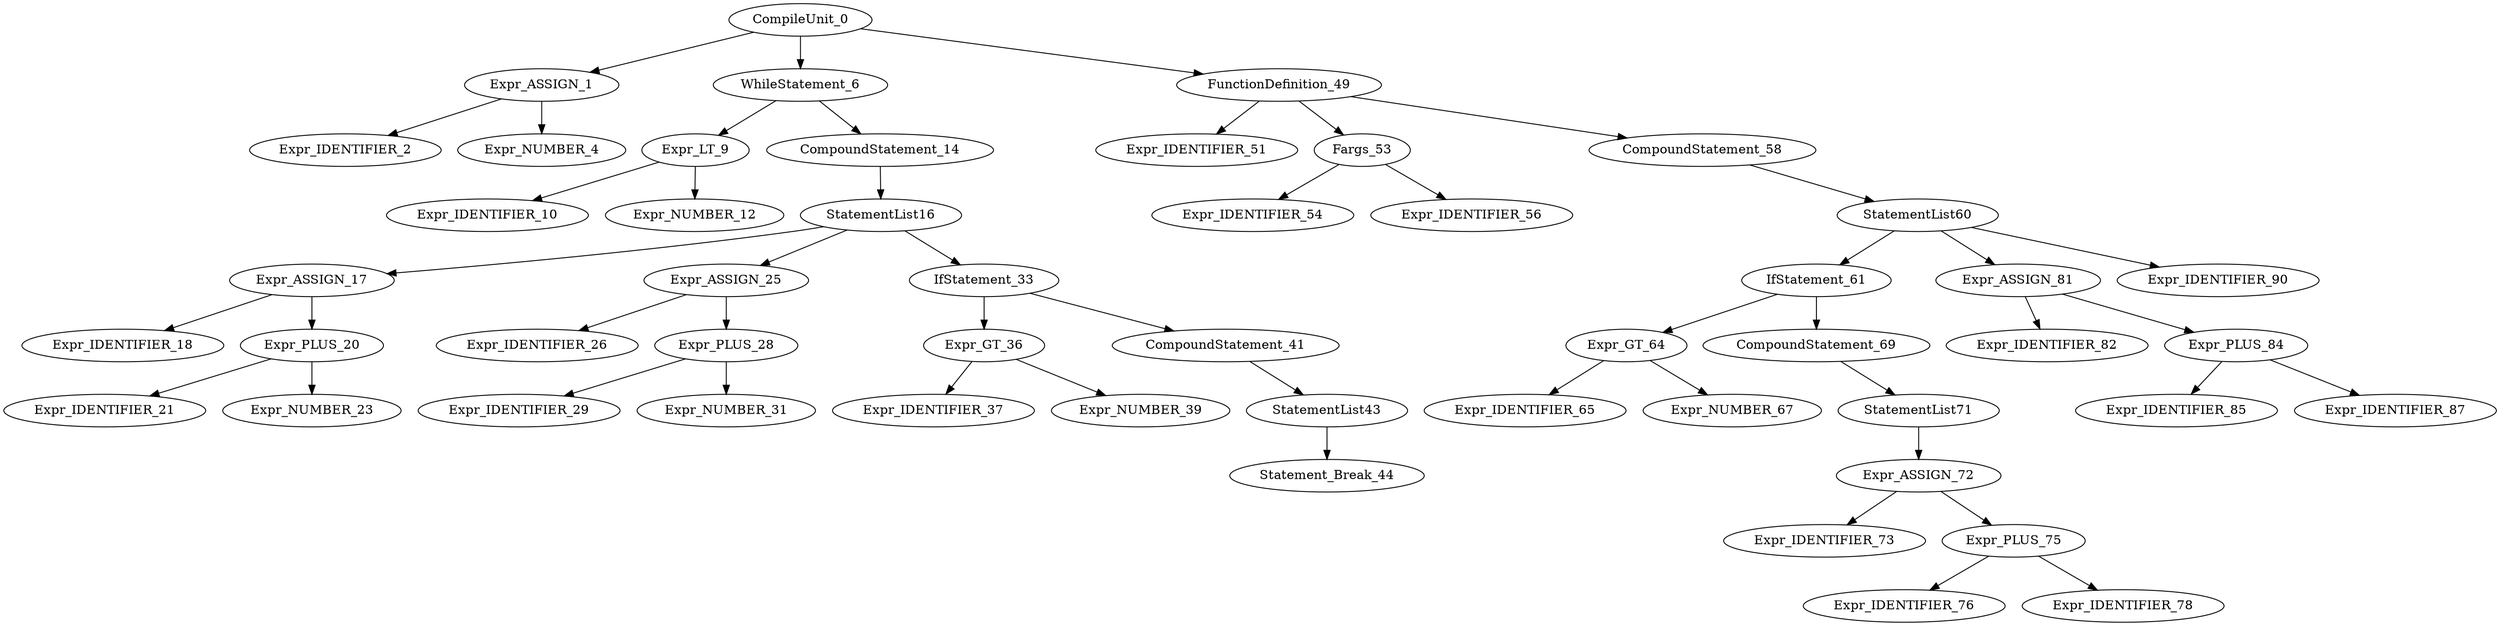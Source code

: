 digraph G{
"CompileUnit_0"->"Expr_ASSIGN_1";
"Expr_ASSIGN_1"->"Expr_IDENTIFIER_2";
"Expr_ASSIGN_1"->"Expr_NUMBER_4";
"CompileUnit_0"->"WhileStatement_6";
"WhileStatement_6"->"Expr_LT_9";
"Expr_LT_9"->"Expr_IDENTIFIER_10";
"Expr_LT_9"->"Expr_NUMBER_12";
"WhileStatement_6"->"CompoundStatement_14";
"CompoundStatement_14"->"StatementList16";
"StatementList16"->"Expr_ASSIGN_17";
"Expr_ASSIGN_17"->"Expr_IDENTIFIER_18";
"Expr_ASSIGN_17"->"Expr_PLUS_20";
"Expr_PLUS_20"->"Expr_IDENTIFIER_21";
"Expr_PLUS_20"->"Expr_NUMBER_23";
"StatementList16"->"Expr_ASSIGN_25";
"Expr_ASSIGN_25"->"Expr_IDENTIFIER_26";
"Expr_ASSIGN_25"->"Expr_PLUS_28";
"Expr_PLUS_28"->"Expr_IDENTIFIER_29";
"Expr_PLUS_28"->"Expr_NUMBER_31";
"StatementList16"->"IfStatement_33";
"IfStatement_33"->"Expr_GT_36";
"Expr_GT_36"->"Expr_IDENTIFIER_37";
"Expr_GT_36"->"Expr_NUMBER_39";
"IfStatement_33"->"CompoundStatement_41";
"CompoundStatement_41"->"StatementList43";
"StatementList43"->"Statement_Break_44";
"CompileUnit_0"->"FunctionDefinition_49";
"FunctionDefinition_49"->"Expr_IDENTIFIER_51";
"FunctionDefinition_49"->"Fargs_53";
"Fargs_53"->"Expr_IDENTIFIER_54";
"Fargs_53"->"Expr_IDENTIFIER_56";
"FunctionDefinition_49"->"CompoundStatement_58";
"CompoundStatement_58"->"StatementList60";
"StatementList60"->"IfStatement_61";
"IfStatement_61"->"Expr_GT_64";
"Expr_GT_64"->"Expr_IDENTIFIER_65";
"Expr_GT_64"->"Expr_NUMBER_67";
"IfStatement_61"->"CompoundStatement_69";
"CompoundStatement_69"->"StatementList71";
"StatementList71"->"Expr_ASSIGN_72";
"Expr_ASSIGN_72"->"Expr_IDENTIFIER_73";
"Expr_ASSIGN_72"->"Expr_PLUS_75";
"Expr_PLUS_75"->"Expr_IDENTIFIER_76";
"Expr_PLUS_75"->"Expr_IDENTIFIER_78";
"StatementList60"->"Expr_ASSIGN_81";
"Expr_ASSIGN_81"->"Expr_IDENTIFIER_82";
"Expr_ASSIGN_81"->"Expr_PLUS_84";
"Expr_PLUS_84"->"Expr_IDENTIFIER_85";
"Expr_PLUS_84"->"Expr_IDENTIFIER_87";
"StatementList60"->"Expr_IDENTIFIER_90";
}
